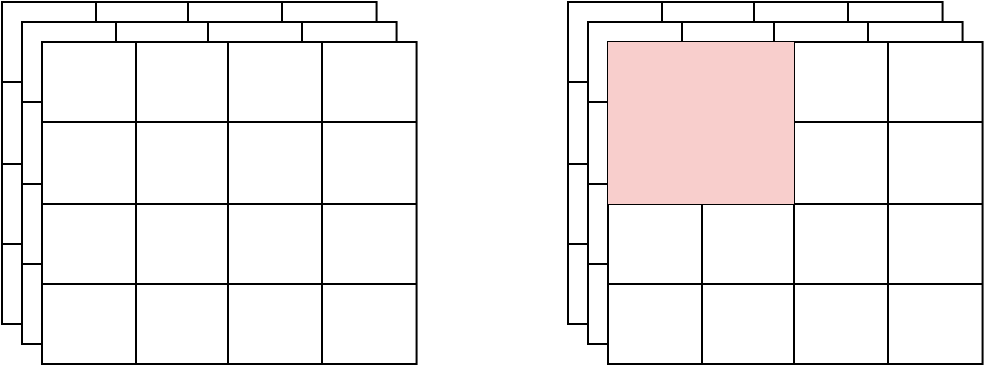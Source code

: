 <mxfile version="24.7.5">
  <diagram name="第 1 页" id="zXMqM6brCatOP6lWQaTj">
    <mxGraphModel dx="2874" dy="1140" grid="0" gridSize="10" guides="1" tooltips="1" connect="1" arrows="1" fold="1" page="0" pageScale="1" pageWidth="827" pageHeight="1169" math="0" shadow="0">
      <root>
        <mxCell id="0" />
        <mxCell id="1" parent="0" />
        <mxCell id="Et15URfuXUe40IgZoOrX-2" value="" style="shape=table;startSize=0;container=1;collapsible=0;childLayout=tableLayout;fontSize=16;" vertex="1" parent="1">
          <mxGeometry x="-652" y="250" width="187.29" height="161" as="geometry" />
        </mxCell>
        <mxCell id="Et15URfuXUe40IgZoOrX-15" value="" style="shape=tableRow;horizontal=0;startSize=0;swimlaneHead=0;swimlaneBody=0;strokeColor=inherit;top=0;left=0;bottom=0;right=0;collapsible=0;dropTarget=0;fillColor=none;points=[[0,0.5],[1,0.5]];portConstraint=eastwest;fontSize=16;" vertex="1" parent="Et15URfuXUe40IgZoOrX-2">
          <mxGeometry width="187.29" height="40" as="geometry" />
        </mxCell>
        <mxCell id="Et15URfuXUe40IgZoOrX-16" value="" style="shape=partialRectangle;html=1;whiteSpace=wrap;connectable=0;strokeColor=inherit;overflow=hidden;fillColor=none;top=0;left=0;bottom=0;right=0;pointerEvents=1;fontSize=16;" vertex="1" parent="Et15URfuXUe40IgZoOrX-15">
          <mxGeometry width="47" height="40" as="geometry">
            <mxRectangle width="47" height="40" as="alternateBounds" />
          </mxGeometry>
        </mxCell>
        <mxCell id="Et15URfuXUe40IgZoOrX-17" value="" style="shape=partialRectangle;html=1;whiteSpace=wrap;connectable=0;strokeColor=inherit;overflow=hidden;fillColor=none;top=0;left=0;bottom=0;right=0;pointerEvents=1;fontSize=16;" vertex="1" parent="Et15URfuXUe40IgZoOrX-15">
          <mxGeometry x="47" width="46" height="40" as="geometry">
            <mxRectangle width="46" height="40" as="alternateBounds" />
          </mxGeometry>
        </mxCell>
        <mxCell id="Et15URfuXUe40IgZoOrX-18" value="" style="shape=partialRectangle;html=1;whiteSpace=wrap;connectable=0;strokeColor=inherit;overflow=hidden;fillColor=none;top=0;left=0;bottom=0;right=0;pointerEvents=1;fontSize=16;" vertex="1" parent="Et15URfuXUe40IgZoOrX-15">
          <mxGeometry x="93" width="47" height="40" as="geometry">
            <mxRectangle width="47" height="40" as="alternateBounds" />
          </mxGeometry>
        </mxCell>
        <mxCell id="Et15URfuXUe40IgZoOrX-42" style="shape=partialRectangle;html=1;whiteSpace=wrap;connectable=0;strokeColor=inherit;overflow=hidden;fillColor=none;top=0;left=0;bottom=0;right=0;pointerEvents=1;fontSize=16;" vertex="1" parent="Et15URfuXUe40IgZoOrX-15">
          <mxGeometry x="140" width="47" height="40" as="geometry">
            <mxRectangle width="47" height="40" as="alternateBounds" />
          </mxGeometry>
        </mxCell>
        <mxCell id="Et15URfuXUe40IgZoOrX-3" value="" style="shape=tableRow;horizontal=0;startSize=0;swimlaneHead=0;swimlaneBody=0;strokeColor=inherit;top=0;left=0;bottom=0;right=0;collapsible=0;dropTarget=0;fillColor=none;points=[[0,0.5],[1,0.5]];portConstraint=eastwest;fontSize=16;" vertex="1" parent="Et15URfuXUe40IgZoOrX-2">
          <mxGeometry y="40" width="187.29" height="41" as="geometry" />
        </mxCell>
        <mxCell id="Et15URfuXUe40IgZoOrX-4" value="" style="shape=partialRectangle;html=1;whiteSpace=wrap;connectable=0;strokeColor=inherit;overflow=hidden;fillColor=none;top=0;left=0;bottom=0;right=0;pointerEvents=1;fontSize=16;" vertex="1" parent="Et15URfuXUe40IgZoOrX-3">
          <mxGeometry width="47" height="41" as="geometry">
            <mxRectangle width="47" height="41" as="alternateBounds" />
          </mxGeometry>
        </mxCell>
        <mxCell id="Et15URfuXUe40IgZoOrX-5" value="" style="shape=partialRectangle;html=1;whiteSpace=wrap;connectable=0;strokeColor=inherit;overflow=hidden;fillColor=none;top=0;left=0;bottom=0;right=0;pointerEvents=1;fontSize=16;" vertex="1" parent="Et15URfuXUe40IgZoOrX-3">
          <mxGeometry x="47" width="46" height="41" as="geometry">
            <mxRectangle width="46" height="41" as="alternateBounds" />
          </mxGeometry>
        </mxCell>
        <mxCell id="Et15URfuXUe40IgZoOrX-6" value="" style="shape=partialRectangle;html=1;whiteSpace=wrap;connectable=0;strokeColor=inherit;overflow=hidden;fillColor=none;top=0;left=0;bottom=0;right=0;pointerEvents=1;fontSize=16;" vertex="1" parent="Et15URfuXUe40IgZoOrX-3">
          <mxGeometry x="93" width="47" height="41" as="geometry">
            <mxRectangle width="47" height="41" as="alternateBounds" />
          </mxGeometry>
        </mxCell>
        <mxCell id="Et15URfuXUe40IgZoOrX-43" style="shape=partialRectangle;html=1;whiteSpace=wrap;connectable=0;strokeColor=inherit;overflow=hidden;fillColor=none;top=0;left=0;bottom=0;right=0;pointerEvents=1;fontSize=16;" vertex="1" parent="Et15URfuXUe40IgZoOrX-3">
          <mxGeometry x="140" width="47" height="41" as="geometry">
            <mxRectangle width="47" height="41" as="alternateBounds" />
          </mxGeometry>
        </mxCell>
        <mxCell id="Et15URfuXUe40IgZoOrX-7" value="" style="shape=tableRow;horizontal=0;startSize=0;swimlaneHead=0;swimlaneBody=0;strokeColor=inherit;top=0;left=0;bottom=0;right=0;collapsible=0;dropTarget=0;fillColor=none;points=[[0,0.5],[1,0.5]];portConstraint=eastwest;fontSize=16;" vertex="1" parent="Et15URfuXUe40IgZoOrX-2">
          <mxGeometry y="81" width="187.29" height="40" as="geometry" />
        </mxCell>
        <mxCell id="Et15URfuXUe40IgZoOrX-8" value="" style="shape=partialRectangle;html=1;whiteSpace=wrap;connectable=0;strokeColor=inherit;overflow=hidden;fillColor=none;top=0;left=0;bottom=0;right=0;pointerEvents=1;fontSize=16;" vertex="1" parent="Et15URfuXUe40IgZoOrX-7">
          <mxGeometry width="47" height="40" as="geometry">
            <mxRectangle width="47" height="40" as="alternateBounds" />
          </mxGeometry>
        </mxCell>
        <mxCell id="Et15URfuXUe40IgZoOrX-9" value="" style="shape=partialRectangle;html=1;whiteSpace=wrap;connectable=0;strokeColor=inherit;overflow=hidden;fillColor=none;top=0;left=0;bottom=0;right=0;pointerEvents=1;fontSize=16;" vertex="1" parent="Et15URfuXUe40IgZoOrX-7">
          <mxGeometry x="47" width="46" height="40" as="geometry">
            <mxRectangle width="46" height="40" as="alternateBounds" />
          </mxGeometry>
        </mxCell>
        <mxCell id="Et15URfuXUe40IgZoOrX-10" value="" style="shape=partialRectangle;html=1;whiteSpace=wrap;connectable=0;strokeColor=inherit;overflow=hidden;fillColor=none;top=0;left=0;bottom=0;right=0;pointerEvents=1;fontSize=16;" vertex="1" parent="Et15URfuXUe40IgZoOrX-7">
          <mxGeometry x="93" width="47" height="40" as="geometry">
            <mxRectangle width="47" height="40" as="alternateBounds" />
          </mxGeometry>
        </mxCell>
        <mxCell id="Et15URfuXUe40IgZoOrX-44" style="shape=partialRectangle;html=1;whiteSpace=wrap;connectable=0;strokeColor=inherit;overflow=hidden;fillColor=none;top=0;left=0;bottom=0;right=0;pointerEvents=1;fontSize=16;" vertex="1" parent="Et15URfuXUe40IgZoOrX-7">
          <mxGeometry x="140" width="47" height="40" as="geometry">
            <mxRectangle width="47" height="40" as="alternateBounds" />
          </mxGeometry>
        </mxCell>
        <mxCell id="Et15URfuXUe40IgZoOrX-11" value="" style="shape=tableRow;horizontal=0;startSize=0;swimlaneHead=0;swimlaneBody=0;strokeColor=inherit;top=0;left=0;bottom=0;right=0;collapsible=0;dropTarget=0;fillColor=none;points=[[0,0.5],[1,0.5]];portConstraint=eastwest;fontSize=16;" vertex="1" parent="Et15URfuXUe40IgZoOrX-2">
          <mxGeometry y="121" width="187.29" height="40" as="geometry" />
        </mxCell>
        <mxCell id="Et15URfuXUe40IgZoOrX-12" value="" style="shape=partialRectangle;html=1;whiteSpace=wrap;connectable=0;strokeColor=inherit;overflow=hidden;fillColor=none;top=0;left=0;bottom=0;right=0;pointerEvents=1;fontSize=16;" vertex="1" parent="Et15URfuXUe40IgZoOrX-11">
          <mxGeometry width="47" height="40" as="geometry">
            <mxRectangle width="47" height="40" as="alternateBounds" />
          </mxGeometry>
        </mxCell>
        <mxCell id="Et15URfuXUe40IgZoOrX-13" value="" style="shape=partialRectangle;html=1;whiteSpace=wrap;connectable=0;strokeColor=inherit;overflow=hidden;fillColor=none;top=0;left=0;bottom=0;right=0;pointerEvents=1;fontSize=16;" vertex="1" parent="Et15URfuXUe40IgZoOrX-11">
          <mxGeometry x="47" width="46" height="40" as="geometry">
            <mxRectangle width="46" height="40" as="alternateBounds" />
          </mxGeometry>
        </mxCell>
        <mxCell id="Et15URfuXUe40IgZoOrX-14" value="" style="shape=partialRectangle;html=1;whiteSpace=wrap;connectable=0;strokeColor=inherit;overflow=hidden;fillColor=none;top=0;left=0;bottom=0;right=0;pointerEvents=1;fontSize=16;" vertex="1" parent="Et15URfuXUe40IgZoOrX-11">
          <mxGeometry x="93" width="47" height="40" as="geometry">
            <mxRectangle width="47" height="40" as="alternateBounds" />
          </mxGeometry>
        </mxCell>
        <mxCell id="Et15URfuXUe40IgZoOrX-45" style="shape=partialRectangle;html=1;whiteSpace=wrap;connectable=0;strokeColor=inherit;overflow=hidden;fillColor=none;top=0;left=0;bottom=0;right=0;pointerEvents=1;fontSize=16;" vertex="1" parent="Et15URfuXUe40IgZoOrX-11">
          <mxGeometry x="140" width="47" height="40" as="geometry">
            <mxRectangle width="47" height="40" as="alternateBounds" />
          </mxGeometry>
        </mxCell>
        <mxCell id="Et15URfuXUe40IgZoOrX-46" value="" style="shape=table;startSize=0;container=1;collapsible=0;childLayout=tableLayout;fontSize=16;" vertex="1" parent="1">
          <mxGeometry x="-642" y="260" width="187.29" height="161" as="geometry" />
        </mxCell>
        <mxCell id="Et15URfuXUe40IgZoOrX-47" value="" style="shape=tableRow;horizontal=0;startSize=0;swimlaneHead=0;swimlaneBody=0;strokeColor=inherit;top=0;left=0;bottom=0;right=0;collapsible=0;dropTarget=0;fillColor=none;points=[[0,0.5],[1,0.5]];portConstraint=eastwest;fontSize=16;" vertex="1" parent="Et15URfuXUe40IgZoOrX-46">
          <mxGeometry width="187.29" height="40" as="geometry" />
        </mxCell>
        <mxCell id="Et15URfuXUe40IgZoOrX-48" value="" style="shape=partialRectangle;html=1;whiteSpace=wrap;connectable=0;strokeColor=inherit;overflow=hidden;fillColor=none;top=0;left=0;bottom=0;right=0;pointerEvents=1;fontSize=16;" vertex="1" parent="Et15URfuXUe40IgZoOrX-47">
          <mxGeometry width="47" height="40" as="geometry">
            <mxRectangle width="47" height="40" as="alternateBounds" />
          </mxGeometry>
        </mxCell>
        <mxCell id="Et15URfuXUe40IgZoOrX-49" value="" style="shape=partialRectangle;html=1;whiteSpace=wrap;connectable=0;strokeColor=inherit;overflow=hidden;fillColor=none;top=0;left=0;bottom=0;right=0;pointerEvents=1;fontSize=16;" vertex="1" parent="Et15URfuXUe40IgZoOrX-47">
          <mxGeometry x="47" width="46" height="40" as="geometry">
            <mxRectangle width="46" height="40" as="alternateBounds" />
          </mxGeometry>
        </mxCell>
        <mxCell id="Et15URfuXUe40IgZoOrX-50" value="" style="shape=partialRectangle;html=1;whiteSpace=wrap;connectable=0;strokeColor=inherit;overflow=hidden;fillColor=none;top=0;left=0;bottom=0;right=0;pointerEvents=1;fontSize=16;" vertex="1" parent="Et15URfuXUe40IgZoOrX-47">
          <mxGeometry x="93" width="47" height="40" as="geometry">
            <mxRectangle width="47" height="40" as="alternateBounds" />
          </mxGeometry>
        </mxCell>
        <mxCell id="Et15URfuXUe40IgZoOrX-51" style="shape=partialRectangle;html=1;whiteSpace=wrap;connectable=0;strokeColor=inherit;overflow=hidden;fillColor=none;top=0;left=0;bottom=0;right=0;pointerEvents=1;fontSize=16;" vertex="1" parent="Et15URfuXUe40IgZoOrX-47">
          <mxGeometry x="140" width="47" height="40" as="geometry">
            <mxRectangle width="47" height="40" as="alternateBounds" />
          </mxGeometry>
        </mxCell>
        <mxCell id="Et15URfuXUe40IgZoOrX-52" value="" style="shape=tableRow;horizontal=0;startSize=0;swimlaneHead=0;swimlaneBody=0;strokeColor=inherit;top=0;left=0;bottom=0;right=0;collapsible=0;dropTarget=0;fillColor=none;points=[[0,0.5],[1,0.5]];portConstraint=eastwest;fontSize=16;" vertex="1" parent="Et15URfuXUe40IgZoOrX-46">
          <mxGeometry y="40" width="187.29" height="41" as="geometry" />
        </mxCell>
        <mxCell id="Et15URfuXUe40IgZoOrX-53" value="" style="shape=partialRectangle;html=1;whiteSpace=wrap;connectable=0;strokeColor=inherit;overflow=hidden;fillColor=none;top=0;left=0;bottom=0;right=0;pointerEvents=1;fontSize=16;" vertex="1" parent="Et15URfuXUe40IgZoOrX-52">
          <mxGeometry width="47" height="41" as="geometry">
            <mxRectangle width="47" height="41" as="alternateBounds" />
          </mxGeometry>
        </mxCell>
        <mxCell id="Et15URfuXUe40IgZoOrX-54" value="" style="shape=partialRectangle;html=1;whiteSpace=wrap;connectable=0;strokeColor=inherit;overflow=hidden;fillColor=none;top=0;left=0;bottom=0;right=0;pointerEvents=1;fontSize=16;" vertex="1" parent="Et15URfuXUe40IgZoOrX-52">
          <mxGeometry x="47" width="46" height="41" as="geometry">
            <mxRectangle width="46" height="41" as="alternateBounds" />
          </mxGeometry>
        </mxCell>
        <mxCell id="Et15URfuXUe40IgZoOrX-55" value="" style="shape=partialRectangle;html=1;whiteSpace=wrap;connectable=0;strokeColor=inherit;overflow=hidden;fillColor=none;top=0;left=0;bottom=0;right=0;pointerEvents=1;fontSize=16;" vertex="1" parent="Et15URfuXUe40IgZoOrX-52">
          <mxGeometry x="93" width="47" height="41" as="geometry">
            <mxRectangle width="47" height="41" as="alternateBounds" />
          </mxGeometry>
        </mxCell>
        <mxCell id="Et15URfuXUe40IgZoOrX-56" style="shape=partialRectangle;html=1;whiteSpace=wrap;connectable=0;strokeColor=inherit;overflow=hidden;fillColor=none;top=0;left=0;bottom=0;right=0;pointerEvents=1;fontSize=16;" vertex="1" parent="Et15URfuXUe40IgZoOrX-52">
          <mxGeometry x="140" width="47" height="41" as="geometry">
            <mxRectangle width="47" height="41" as="alternateBounds" />
          </mxGeometry>
        </mxCell>
        <mxCell id="Et15URfuXUe40IgZoOrX-57" value="" style="shape=tableRow;horizontal=0;startSize=0;swimlaneHead=0;swimlaneBody=0;strokeColor=inherit;top=0;left=0;bottom=0;right=0;collapsible=0;dropTarget=0;fillColor=none;points=[[0,0.5],[1,0.5]];portConstraint=eastwest;fontSize=16;" vertex="1" parent="Et15URfuXUe40IgZoOrX-46">
          <mxGeometry y="81" width="187.29" height="40" as="geometry" />
        </mxCell>
        <mxCell id="Et15URfuXUe40IgZoOrX-58" value="" style="shape=partialRectangle;html=1;whiteSpace=wrap;connectable=0;strokeColor=inherit;overflow=hidden;fillColor=none;top=0;left=0;bottom=0;right=0;pointerEvents=1;fontSize=16;" vertex="1" parent="Et15URfuXUe40IgZoOrX-57">
          <mxGeometry width="47" height="40" as="geometry">
            <mxRectangle width="47" height="40" as="alternateBounds" />
          </mxGeometry>
        </mxCell>
        <mxCell id="Et15URfuXUe40IgZoOrX-59" value="" style="shape=partialRectangle;html=1;whiteSpace=wrap;connectable=0;strokeColor=inherit;overflow=hidden;fillColor=none;top=0;left=0;bottom=0;right=0;pointerEvents=1;fontSize=16;" vertex="1" parent="Et15URfuXUe40IgZoOrX-57">
          <mxGeometry x="47" width="46" height="40" as="geometry">
            <mxRectangle width="46" height="40" as="alternateBounds" />
          </mxGeometry>
        </mxCell>
        <mxCell id="Et15URfuXUe40IgZoOrX-60" value="" style="shape=partialRectangle;html=1;whiteSpace=wrap;connectable=0;strokeColor=inherit;overflow=hidden;fillColor=none;top=0;left=0;bottom=0;right=0;pointerEvents=1;fontSize=16;" vertex="1" parent="Et15URfuXUe40IgZoOrX-57">
          <mxGeometry x="93" width="47" height="40" as="geometry">
            <mxRectangle width="47" height="40" as="alternateBounds" />
          </mxGeometry>
        </mxCell>
        <mxCell id="Et15URfuXUe40IgZoOrX-61" style="shape=partialRectangle;html=1;whiteSpace=wrap;connectable=0;strokeColor=inherit;overflow=hidden;fillColor=none;top=0;left=0;bottom=0;right=0;pointerEvents=1;fontSize=16;" vertex="1" parent="Et15URfuXUe40IgZoOrX-57">
          <mxGeometry x="140" width="47" height="40" as="geometry">
            <mxRectangle width="47" height="40" as="alternateBounds" />
          </mxGeometry>
        </mxCell>
        <mxCell id="Et15URfuXUe40IgZoOrX-62" value="" style="shape=tableRow;horizontal=0;startSize=0;swimlaneHead=0;swimlaneBody=0;strokeColor=inherit;top=0;left=0;bottom=0;right=0;collapsible=0;dropTarget=0;fillColor=none;points=[[0,0.5],[1,0.5]];portConstraint=eastwest;fontSize=16;" vertex="1" parent="Et15URfuXUe40IgZoOrX-46">
          <mxGeometry y="121" width="187.29" height="40" as="geometry" />
        </mxCell>
        <mxCell id="Et15URfuXUe40IgZoOrX-63" value="" style="shape=partialRectangle;html=1;whiteSpace=wrap;connectable=0;strokeColor=inherit;overflow=hidden;fillColor=none;top=0;left=0;bottom=0;right=0;pointerEvents=1;fontSize=16;" vertex="1" parent="Et15URfuXUe40IgZoOrX-62">
          <mxGeometry width="47" height="40" as="geometry">
            <mxRectangle width="47" height="40" as="alternateBounds" />
          </mxGeometry>
        </mxCell>
        <mxCell id="Et15URfuXUe40IgZoOrX-64" value="" style="shape=partialRectangle;html=1;whiteSpace=wrap;connectable=0;strokeColor=inherit;overflow=hidden;fillColor=none;top=0;left=0;bottom=0;right=0;pointerEvents=1;fontSize=16;" vertex="1" parent="Et15URfuXUe40IgZoOrX-62">
          <mxGeometry x="47" width="46" height="40" as="geometry">
            <mxRectangle width="46" height="40" as="alternateBounds" />
          </mxGeometry>
        </mxCell>
        <mxCell id="Et15URfuXUe40IgZoOrX-65" value="" style="shape=partialRectangle;html=1;whiteSpace=wrap;connectable=0;strokeColor=inherit;overflow=hidden;fillColor=none;top=0;left=0;bottom=0;right=0;pointerEvents=1;fontSize=16;" vertex="1" parent="Et15URfuXUe40IgZoOrX-62">
          <mxGeometry x="93" width="47" height="40" as="geometry">
            <mxRectangle width="47" height="40" as="alternateBounds" />
          </mxGeometry>
        </mxCell>
        <mxCell id="Et15URfuXUe40IgZoOrX-66" style="shape=partialRectangle;html=1;whiteSpace=wrap;connectable=0;strokeColor=inherit;overflow=hidden;fillColor=none;top=0;left=0;bottom=0;right=0;pointerEvents=1;fontSize=16;" vertex="1" parent="Et15URfuXUe40IgZoOrX-62">
          <mxGeometry x="140" width="47" height="40" as="geometry">
            <mxRectangle width="47" height="40" as="alternateBounds" />
          </mxGeometry>
        </mxCell>
        <mxCell id="Et15URfuXUe40IgZoOrX-67" value="" style="shape=table;startSize=0;container=1;collapsible=0;childLayout=tableLayout;fontSize=16;" vertex="1" parent="1">
          <mxGeometry x="-632" y="270" width="187.29" height="161" as="geometry" />
        </mxCell>
        <mxCell id="Et15URfuXUe40IgZoOrX-68" value="" style="shape=tableRow;horizontal=0;startSize=0;swimlaneHead=0;swimlaneBody=0;strokeColor=inherit;top=0;left=0;bottom=0;right=0;collapsible=0;dropTarget=0;fillColor=none;points=[[0,0.5],[1,0.5]];portConstraint=eastwest;fontSize=16;" vertex="1" parent="Et15URfuXUe40IgZoOrX-67">
          <mxGeometry width="187.29" height="40" as="geometry" />
        </mxCell>
        <mxCell id="Et15URfuXUe40IgZoOrX-69" value="" style="shape=partialRectangle;html=1;whiteSpace=wrap;connectable=0;strokeColor=inherit;overflow=hidden;fillColor=none;top=0;left=0;bottom=0;right=0;pointerEvents=1;fontSize=16;" vertex="1" parent="Et15URfuXUe40IgZoOrX-68">
          <mxGeometry width="47" height="40" as="geometry">
            <mxRectangle width="47" height="40" as="alternateBounds" />
          </mxGeometry>
        </mxCell>
        <mxCell id="Et15URfuXUe40IgZoOrX-70" value="" style="shape=partialRectangle;html=1;whiteSpace=wrap;connectable=0;strokeColor=inherit;overflow=hidden;fillColor=none;top=0;left=0;bottom=0;right=0;pointerEvents=1;fontSize=16;" vertex="1" parent="Et15URfuXUe40IgZoOrX-68">
          <mxGeometry x="47" width="46" height="40" as="geometry">
            <mxRectangle width="46" height="40" as="alternateBounds" />
          </mxGeometry>
        </mxCell>
        <mxCell id="Et15URfuXUe40IgZoOrX-71" value="" style="shape=partialRectangle;html=1;whiteSpace=wrap;connectable=0;strokeColor=inherit;overflow=hidden;fillColor=none;top=0;left=0;bottom=0;right=0;pointerEvents=1;fontSize=16;" vertex="1" parent="Et15URfuXUe40IgZoOrX-68">
          <mxGeometry x="93" width="47" height="40" as="geometry">
            <mxRectangle width="47" height="40" as="alternateBounds" />
          </mxGeometry>
        </mxCell>
        <mxCell id="Et15URfuXUe40IgZoOrX-72" style="shape=partialRectangle;html=1;whiteSpace=wrap;connectable=0;strokeColor=inherit;overflow=hidden;fillColor=none;top=0;left=0;bottom=0;right=0;pointerEvents=1;fontSize=16;" vertex="1" parent="Et15URfuXUe40IgZoOrX-68">
          <mxGeometry x="140" width="47" height="40" as="geometry">
            <mxRectangle width="47" height="40" as="alternateBounds" />
          </mxGeometry>
        </mxCell>
        <mxCell id="Et15URfuXUe40IgZoOrX-73" value="" style="shape=tableRow;horizontal=0;startSize=0;swimlaneHead=0;swimlaneBody=0;strokeColor=inherit;top=0;left=0;bottom=0;right=0;collapsible=0;dropTarget=0;fillColor=none;points=[[0,0.5],[1,0.5]];portConstraint=eastwest;fontSize=16;" vertex="1" parent="Et15URfuXUe40IgZoOrX-67">
          <mxGeometry y="40" width="187.29" height="41" as="geometry" />
        </mxCell>
        <mxCell id="Et15URfuXUe40IgZoOrX-74" value="" style="shape=partialRectangle;html=1;whiteSpace=wrap;connectable=0;strokeColor=inherit;overflow=hidden;fillColor=none;top=0;left=0;bottom=0;right=0;pointerEvents=1;fontSize=16;" vertex="1" parent="Et15URfuXUe40IgZoOrX-73">
          <mxGeometry width="47" height="41" as="geometry">
            <mxRectangle width="47" height="41" as="alternateBounds" />
          </mxGeometry>
        </mxCell>
        <mxCell id="Et15URfuXUe40IgZoOrX-75" value="" style="shape=partialRectangle;html=1;whiteSpace=wrap;connectable=0;strokeColor=inherit;overflow=hidden;fillColor=none;top=0;left=0;bottom=0;right=0;pointerEvents=1;fontSize=16;" vertex="1" parent="Et15URfuXUe40IgZoOrX-73">
          <mxGeometry x="47" width="46" height="41" as="geometry">
            <mxRectangle width="46" height="41" as="alternateBounds" />
          </mxGeometry>
        </mxCell>
        <mxCell id="Et15URfuXUe40IgZoOrX-76" value="" style="shape=partialRectangle;html=1;whiteSpace=wrap;connectable=0;strokeColor=inherit;overflow=hidden;fillColor=none;top=0;left=0;bottom=0;right=0;pointerEvents=1;fontSize=16;" vertex="1" parent="Et15URfuXUe40IgZoOrX-73">
          <mxGeometry x="93" width="47" height="41" as="geometry">
            <mxRectangle width="47" height="41" as="alternateBounds" />
          </mxGeometry>
        </mxCell>
        <mxCell id="Et15URfuXUe40IgZoOrX-77" style="shape=partialRectangle;html=1;whiteSpace=wrap;connectable=0;strokeColor=inherit;overflow=hidden;fillColor=none;top=0;left=0;bottom=0;right=0;pointerEvents=1;fontSize=16;" vertex="1" parent="Et15URfuXUe40IgZoOrX-73">
          <mxGeometry x="140" width="47" height="41" as="geometry">
            <mxRectangle width="47" height="41" as="alternateBounds" />
          </mxGeometry>
        </mxCell>
        <mxCell id="Et15URfuXUe40IgZoOrX-78" value="" style="shape=tableRow;horizontal=0;startSize=0;swimlaneHead=0;swimlaneBody=0;strokeColor=inherit;top=0;left=0;bottom=0;right=0;collapsible=0;dropTarget=0;fillColor=none;points=[[0,0.5],[1,0.5]];portConstraint=eastwest;fontSize=16;" vertex="1" parent="Et15URfuXUe40IgZoOrX-67">
          <mxGeometry y="81" width="187.29" height="40" as="geometry" />
        </mxCell>
        <mxCell id="Et15URfuXUe40IgZoOrX-79" value="" style="shape=partialRectangle;html=1;whiteSpace=wrap;connectable=0;strokeColor=inherit;overflow=hidden;fillColor=none;top=0;left=0;bottom=0;right=0;pointerEvents=1;fontSize=16;" vertex="1" parent="Et15URfuXUe40IgZoOrX-78">
          <mxGeometry width="47" height="40" as="geometry">
            <mxRectangle width="47" height="40" as="alternateBounds" />
          </mxGeometry>
        </mxCell>
        <mxCell id="Et15URfuXUe40IgZoOrX-80" value="" style="shape=partialRectangle;html=1;whiteSpace=wrap;connectable=0;strokeColor=inherit;overflow=hidden;fillColor=none;top=0;left=0;bottom=0;right=0;pointerEvents=1;fontSize=16;" vertex="1" parent="Et15URfuXUe40IgZoOrX-78">
          <mxGeometry x="47" width="46" height="40" as="geometry">
            <mxRectangle width="46" height="40" as="alternateBounds" />
          </mxGeometry>
        </mxCell>
        <mxCell id="Et15URfuXUe40IgZoOrX-81" value="" style="shape=partialRectangle;html=1;whiteSpace=wrap;connectable=0;strokeColor=inherit;overflow=hidden;fillColor=none;top=0;left=0;bottom=0;right=0;pointerEvents=1;fontSize=16;" vertex="1" parent="Et15URfuXUe40IgZoOrX-78">
          <mxGeometry x="93" width="47" height="40" as="geometry">
            <mxRectangle width="47" height="40" as="alternateBounds" />
          </mxGeometry>
        </mxCell>
        <mxCell id="Et15URfuXUe40IgZoOrX-82" style="shape=partialRectangle;html=1;whiteSpace=wrap;connectable=0;strokeColor=inherit;overflow=hidden;fillColor=none;top=0;left=0;bottom=0;right=0;pointerEvents=1;fontSize=16;" vertex="1" parent="Et15URfuXUe40IgZoOrX-78">
          <mxGeometry x="140" width="47" height="40" as="geometry">
            <mxRectangle width="47" height="40" as="alternateBounds" />
          </mxGeometry>
        </mxCell>
        <mxCell id="Et15URfuXUe40IgZoOrX-83" value="" style="shape=tableRow;horizontal=0;startSize=0;swimlaneHead=0;swimlaneBody=0;strokeColor=inherit;top=0;left=0;bottom=0;right=0;collapsible=0;dropTarget=0;fillColor=none;points=[[0,0.5],[1,0.5]];portConstraint=eastwest;fontSize=16;" vertex="1" parent="Et15URfuXUe40IgZoOrX-67">
          <mxGeometry y="121" width="187.29" height="40" as="geometry" />
        </mxCell>
        <mxCell id="Et15URfuXUe40IgZoOrX-84" value="" style="shape=partialRectangle;html=1;whiteSpace=wrap;connectable=0;strokeColor=inherit;overflow=hidden;fillColor=none;top=0;left=0;bottom=0;right=0;pointerEvents=1;fontSize=16;" vertex="1" parent="Et15URfuXUe40IgZoOrX-83">
          <mxGeometry width="47" height="40" as="geometry">
            <mxRectangle width="47" height="40" as="alternateBounds" />
          </mxGeometry>
        </mxCell>
        <mxCell id="Et15URfuXUe40IgZoOrX-85" value="" style="shape=partialRectangle;html=1;whiteSpace=wrap;connectable=0;strokeColor=inherit;overflow=hidden;fillColor=none;top=0;left=0;bottom=0;right=0;pointerEvents=1;fontSize=16;" vertex="1" parent="Et15URfuXUe40IgZoOrX-83">
          <mxGeometry x="47" width="46" height="40" as="geometry">
            <mxRectangle width="46" height="40" as="alternateBounds" />
          </mxGeometry>
        </mxCell>
        <mxCell id="Et15URfuXUe40IgZoOrX-86" value="" style="shape=partialRectangle;html=1;whiteSpace=wrap;connectable=0;strokeColor=inherit;overflow=hidden;fillColor=none;top=0;left=0;bottom=0;right=0;pointerEvents=1;fontSize=16;" vertex="1" parent="Et15URfuXUe40IgZoOrX-83">
          <mxGeometry x="93" width="47" height="40" as="geometry">
            <mxRectangle width="47" height="40" as="alternateBounds" />
          </mxGeometry>
        </mxCell>
        <mxCell id="Et15URfuXUe40IgZoOrX-87" style="shape=partialRectangle;html=1;whiteSpace=wrap;connectable=0;strokeColor=inherit;overflow=hidden;fillColor=none;top=0;left=0;bottom=0;right=0;pointerEvents=1;fontSize=16;" vertex="1" parent="Et15URfuXUe40IgZoOrX-83">
          <mxGeometry x="140" width="47" height="40" as="geometry">
            <mxRectangle width="47" height="40" as="alternateBounds" />
          </mxGeometry>
        </mxCell>
        <mxCell id="Et15URfuXUe40IgZoOrX-151" value="" style="shape=table;startSize=0;container=1;collapsible=0;childLayout=tableLayout;fontSize=16;" vertex="1" parent="1">
          <mxGeometry x="-369" y="250" width="187.29" height="161" as="geometry" />
        </mxCell>
        <mxCell id="Et15URfuXUe40IgZoOrX-152" value="" style="shape=tableRow;horizontal=0;startSize=0;swimlaneHead=0;swimlaneBody=0;strokeColor=inherit;top=0;left=0;bottom=0;right=0;collapsible=0;dropTarget=0;fillColor=none;points=[[0,0.5],[1,0.5]];portConstraint=eastwest;fontSize=16;" vertex="1" parent="Et15URfuXUe40IgZoOrX-151">
          <mxGeometry width="187.29" height="40" as="geometry" />
        </mxCell>
        <mxCell id="Et15URfuXUe40IgZoOrX-153" value="" style="shape=partialRectangle;html=1;whiteSpace=wrap;connectable=0;strokeColor=inherit;overflow=hidden;fillColor=none;top=0;left=0;bottom=0;right=0;pointerEvents=1;fontSize=16;" vertex="1" parent="Et15URfuXUe40IgZoOrX-152">
          <mxGeometry width="47" height="40" as="geometry">
            <mxRectangle width="47" height="40" as="alternateBounds" />
          </mxGeometry>
        </mxCell>
        <mxCell id="Et15URfuXUe40IgZoOrX-154" value="" style="shape=partialRectangle;html=1;whiteSpace=wrap;connectable=0;strokeColor=inherit;overflow=hidden;fillColor=none;top=0;left=0;bottom=0;right=0;pointerEvents=1;fontSize=16;" vertex="1" parent="Et15URfuXUe40IgZoOrX-152">
          <mxGeometry x="47" width="46" height="40" as="geometry">
            <mxRectangle width="46" height="40" as="alternateBounds" />
          </mxGeometry>
        </mxCell>
        <mxCell id="Et15URfuXUe40IgZoOrX-155" value="" style="shape=partialRectangle;html=1;whiteSpace=wrap;connectable=0;strokeColor=inherit;overflow=hidden;fillColor=none;top=0;left=0;bottom=0;right=0;pointerEvents=1;fontSize=16;" vertex="1" parent="Et15URfuXUe40IgZoOrX-152">
          <mxGeometry x="93" width="47" height="40" as="geometry">
            <mxRectangle width="47" height="40" as="alternateBounds" />
          </mxGeometry>
        </mxCell>
        <mxCell id="Et15URfuXUe40IgZoOrX-156" style="shape=partialRectangle;html=1;whiteSpace=wrap;connectable=0;strokeColor=inherit;overflow=hidden;fillColor=none;top=0;left=0;bottom=0;right=0;pointerEvents=1;fontSize=16;" vertex="1" parent="Et15URfuXUe40IgZoOrX-152">
          <mxGeometry x="140" width="47" height="40" as="geometry">
            <mxRectangle width="47" height="40" as="alternateBounds" />
          </mxGeometry>
        </mxCell>
        <mxCell id="Et15URfuXUe40IgZoOrX-157" value="" style="shape=tableRow;horizontal=0;startSize=0;swimlaneHead=0;swimlaneBody=0;strokeColor=inherit;top=0;left=0;bottom=0;right=0;collapsible=0;dropTarget=0;fillColor=none;points=[[0,0.5],[1,0.5]];portConstraint=eastwest;fontSize=16;" vertex="1" parent="Et15URfuXUe40IgZoOrX-151">
          <mxGeometry y="40" width="187.29" height="41" as="geometry" />
        </mxCell>
        <mxCell id="Et15URfuXUe40IgZoOrX-158" value="" style="shape=partialRectangle;html=1;whiteSpace=wrap;connectable=0;strokeColor=inherit;overflow=hidden;fillColor=none;top=0;left=0;bottom=0;right=0;pointerEvents=1;fontSize=16;" vertex="1" parent="Et15URfuXUe40IgZoOrX-157">
          <mxGeometry width="47" height="41" as="geometry">
            <mxRectangle width="47" height="41" as="alternateBounds" />
          </mxGeometry>
        </mxCell>
        <mxCell id="Et15URfuXUe40IgZoOrX-159" value="" style="shape=partialRectangle;html=1;whiteSpace=wrap;connectable=0;strokeColor=inherit;overflow=hidden;fillColor=none;top=0;left=0;bottom=0;right=0;pointerEvents=1;fontSize=16;" vertex="1" parent="Et15URfuXUe40IgZoOrX-157">
          <mxGeometry x="47" width="46" height="41" as="geometry">
            <mxRectangle width="46" height="41" as="alternateBounds" />
          </mxGeometry>
        </mxCell>
        <mxCell id="Et15URfuXUe40IgZoOrX-160" value="" style="shape=partialRectangle;html=1;whiteSpace=wrap;connectable=0;strokeColor=inherit;overflow=hidden;fillColor=none;top=0;left=0;bottom=0;right=0;pointerEvents=1;fontSize=16;" vertex="1" parent="Et15URfuXUe40IgZoOrX-157">
          <mxGeometry x="93" width="47" height="41" as="geometry">
            <mxRectangle width="47" height="41" as="alternateBounds" />
          </mxGeometry>
        </mxCell>
        <mxCell id="Et15URfuXUe40IgZoOrX-161" style="shape=partialRectangle;html=1;whiteSpace=wrap;connectable=0;strokeColor=inherit;overflow=hidden;fillColor=none;top=0;left=0;bottom=0;right=0;pointerEvents=1;fontSize=16;" vertex="1" parent="Et15URfuXUe40IgZoOrX-157">
          <mxGeometry x="140" width="47" height="41" as="geometry">
            <mxRectangle width="47" height="41" as="alternateBounds" />
          </mxGeometry>
        </mxCell>
        <mxCell id="Et15URfuXUe40IgZoOrX-162" value="" style="shape=tableRow;horizontal=0;startSize=0;swimlaneHead=0;swimlaneBody=0;strokeColor=inherit;top=0;left=0;bottom=0;right=0;collapsible=0;dropTarget=0;fillColor=none;points=[[0,0.5],[1,0.5]];portConstraint=eastwest;fontSize=16;" vertex="1" parent="Et15URfuXUe40IgZoOrX-151">
          <mxGeometry y="81" width="187.29" height="40" as="geometry" />
        </mxCell>
        <mxCell id="Et15URfuXUe40IgZoOrX-163" value="" style="shape=partialRectangle;html=1;whiteSpace=wrap;connectable=0;strokeColor=inherit;overflow=hidden;fillColor=none;top=0;left=0;bottom=0;right=0;pointerEvents=1;fontSize=16;" vertex="1" parent="Et15URfuXUe40IgZoOrX-162">
          <mxGeometry width="47" height="40" as="geometry">
            <mxRectangle width="47" height="40" as="alternateBounds" />
          </mxGeometry>
        </mxCell>
        <mxCell id="Et15URfuXUe40IgZoOrX-164" value="" style="shape=partialRectangle;html=1;whiteSpace=wrap;connectable=0;strokeColor=inherit;overflow=hidden;fillColor=none;top=0;left=0;bottom=0;right=0;pointerEvents=1;fontSize=16;" vertex="1" parent="Et15URfuXUe40IgZoOrX-162">
          <mxGeometry x="47" width="46" height="40" as="geometry">
            <mxRectangle width="46" height="40" as="alternateBounds" />
          </mxGeometry>
        </mxCell>
        <mxCell id="Et15URfuXUe40IgZoOrX-165" value="" style="shape=partialRectangle;html=1;whiteSpace=wrap;connectable=0;strokeColor=inherit;overflow=hidden;fillColor=none;top=0;left=0;bottom=0;right=0;pointerEvents=1;fontSize=16;" vertex="1" parent="Et15URfuXUe40IgZoOrX-162">
          <mxGeometry x="93" width="47" height="40" as="geometry">
            <mxRectangle width="47" height="40" as="alternateBounds" />
          </mxGeometry>
        </mxCell>
        <mxCell id="Et15URfuXUe40IgZoOrX-166" style="shape=partialRectangle;html=1;whiteSpace=wrap;connectable=0;strokeColor=inherit;overflow=hidden;fillColor=none;top=0;left=0;bottom=0;right=0;pointerEvents=1;fontSize=16;" vertex="1" parent="Et15URfuXUe40IgZoOrX-162">
          <mxGeometry x="140" width="47" height="40" as="geometry">
            <mxRectangle width="47" height="40" as="alternateBounds" />
          </mxGeometry>
        </mxCell>
        <mxCell id="Et15URfuXUe40IgZoOrX-167" value="" style="shape=tableRow;horizontal=0;startSize=0;swimlaneHead=0;swimlaneBody=0;strokeColor=inherit;top=0;left=0;bottom=0;right=0;collapsible=0;dropTarget=0;fillColor=none;points=[[0,0.5],[1,0.5]];portConstraint=eastwest;fontSize=16;" vertex="1" parent="Et15URfuXUe40IgZoOrX-151">
          <mxGeometry y="121" width="187.29" height="40" as="geometry" />
        </mxCell>
        <mxCell id="Et15URfuXUe40IgZoOrX-168" value="" style="shape=partialRectangle;html=1;whiteSpace=wrap;connectable=0;strokeColor=inherit;overflow=hidden;fillColor=none;top=0;left=0;bottom=0;right=0;pointerEvents=1;fontSize=16;" vertex="1" parent="Et15URfuXUe40IgZoOrX-167">
          <mxGeometry width="47" height="40" as="geometry">
            <mxRectangle width="47" height="40" as="alternateBounds" />
          </mxGeometry>
        </mxCell>
        <mxCell id="Et15URfuXUe40IgZoOrX-169" value="" style="shape=partialRectangle;html=1;whiteSpace=wrap;connectable=0;strokeColor=inherit;overflow=hidden;fillColor=none;top=0;left=0;bottom=0;right=0;pointerEvents=1;fontSize=16;" vertex="1" parent="Et15URfuXUe40IgZoOrX-167">
          <mxGeometry x="47" width="46" height="40" as="geometry">
            <mxRectangle width="46" height="40" as="alternateBounds" />
          </mxGeometry>
        </mxCell>
        <mxCell id="Et15URfuXUe40IgZoOrX-170" value="" style="shape=partialRectangle;html=1;whiteSpace=wrap;connectable=0;strokeColor=inherit;overflow=hidden;fillColor=none;top=0;left=0;bottom=0;right=0;pointerEvents=1;fontSize=16;" vertex="1" parent="Et15URfuXUe40IgZoOrX-167">
          <mxGeometry x="93" width="47" height="40" as="geometry">
            <mxRectangle width="47" height="40" as="alternateBounds" />
          </mxGeometry>
        </mxCell>
        <mxCell id="Et15URfuXUe40IgZoOrX-171" style="shape=partialRectangle;html=1;whiteSpace=wrap;connectable=0;strokeColor=inherit;overflow=hidden;fillColor=none;top=0;left=0;bottom=0;right=0;pointerEvents=1;fontSize=16;" vertex="1" parent="Et15URfuXUe40IgZoOrX-167">
          <mxGeometry x="140" width="47" height="40" as="geometry">
            <mxRectangle width="47" height="40" as="alternateBounds" />
          </mxGeometry>
        </mxCell>
        <mxCell id="Et15URfuXUe40IgZoOrX-172" value="" style="shape=table;startSize=0;container=1;collapsible=0;childLayout=tableLayout;fontSize=16;" vertex="1" parent="1">
          <mxGeometry x="-359" y="260" width="187.29" height="161" as="geometry" />
        </mxCell>
        <mxCell id="Et15URfuXUe40IgZoOrX-173" value="" style="shape=tableRow;horizontal=0;startSize=0;swimlaneHead=0;swimlaneBody=0;strokeColor=inherit;top=0;left=0;bottom=0;right=0;collapsible=0;dropTarget=0;fillColor=none;points=[[0,0.5],[1,0.5]];portConstraint=eastwest;fontSize=16;" vertex="1" parent="Et15URfuXUe40IgZoOrX-172">
          <mxGeometry width="187.29" height="40" as="geometry" />
        </mxCell>
        <mxCell id="Et15URfuXUe40IgZoOrX-174" value="" style="shape=partialRectangle;html=1;whiteSpace=wrap;connectable=0;strokeColor=inherit;overflow=hidden;fillColor=none;top=0;left=0;bottom=0;right=0;pointerEvents=1;fontSize=16;" vertex="1" parent="Et15URfuXUe40IgZoOrX-173">
          <mxGeometry width="47" height="40" as="geometry">
            <mxRectangle width="47" height="40" as="alternateBounds" />
          </mxGeometry>
        </mxCell>
        <mxCell id="Et15URfuXUe40IgZoOrX-175" value="" style="shape=partialRectangle;html=1;whiteSpace=wrap;connectable=0;strokeColor=inherit;overflow=hidden;fillColor=none;top=0;left=0;bottom=0;right=0;pointerEvents=1;fontSize=16;" vertex="1" parent="Et15URfuXUe40IgZoOrX-173">
          <mxGeometry x="47" width="46" height="40" as="geometry">
            <mxRectangle width="46" height="40" as="alternateBounds" />
          </mxGeometry>
        </mxCell>
        <mxCell id="Et15URfuXUe40IgZoOrX-176" value="" style="shape=partialRectangle;html=1;whiteSpace=wrap;connectable=0;strokeColor=inherit;overflow=hidden;fillColor=none;top=0;left=0;bottom=0;right=0;pointerEvents=1;fontSize=16;" vertex="1" parent="Et15URfuXUe40IgZoOrX-173">
          <mxGeometry x="93" width="47" height="40" as="geometry">
            <mxRectangle width="47" height="40" as="alternateBounds" />
          </mxGeometry>
        </mxCell>
        <mxCell id="Et15URfuXUe40IgZoOrX-177" style="shape=partialRectangle;html=1;whiteSpace=wrap;connectable=0;strokeColor=inherit;overflow=hidden;fillColor=none;top=0;left=0;bottom=0;right=0;pointerEvents=1;fontSize=16;" vertex="1" parent="Et15URfuXUe40IgZoOrX-173">
          <mxGeometry x="140" width="47" height="40" as="geometry">
            <mxRectangle width="47" height="40" as="alternateBounds" />
          </mxGeometry>
        </mxCell>
        <mxCell id="Et15URfuXUe40IgZoOrX-178" value="" style="shape=tableRow;horizontal=0;startSize=0;swimlaneHead=0;swimlaneBody=0;strokeColor=inherit;top=0;left=0;bottom=0;right=0;collapsible=0;dropTarget=0;fillColor=none;points=[[0,0.5],[1,0.5]];portConstraint=eastwest;fontSize=16;" vertex="1" parent="Et15URfuXUe40IgZoOrX-172">
          <mxGeometry y="40" width="187.29" height="41" as="geometry" />
        </mxCell>
        <mxCell id="Et15URfuXUe40IgZoOrX-179" value="" style="shape=partialRectangle;html=1;whiteSpace=wrap;connectable=0;strokeColor=inherit;overflow=hidden;fillColor=none;top=0;left=0;bottom=0;right=0;pointerEvents=1;fontSize=16;" vertex="1" parent="Et15URfuXUe40IgZoOrX-178">
          <mxGeometry width="47" height="41" as="geometry">
            <mxRectangle width="47" height="41" as="alternateBounds" />
          </mxGeometry>
        </mxCell>
        <mxCell id="Et15URfuXUe40IgZoOrX-180" value="" style="shape=partialRectangle;html=1;whiteSpace=wrap;connectable=0;strokeColor=inherit;overflow=hidden;fillColor=none;top=0;left=0;bottom=0;right=0;pointerEvents=1;fontSize=16;" vertex="1" parent="Et15URfuXUe40IgZoOrX-178">
          <mxGeometry x="47" width="46" height="41" as="geometry">
            <mxRectangle width="46" height="41" as="alternateBounds" />
          </mxGeometry>
        </mxCell>
        <mxCell id="Et15URfuXUe40IgZoOrX-181" value="" style="shape=partialRectangle;html=1;whiteSpace=wrap;connectable=0;strokeColor=inherit;overflow=hidden;fillColor=none;top=0;left=0;bottom=0;right=0;pointerEvents=1;fontSize=16;" vertex="1" parent="Et15URfuXUe40IgZoOrX-178">
          <mxGeometry x="93" width="47" height="41" as="geometry">
            <mxRectangle width="47" height="41" as="alternateBounds" />
          </mxGeometry>
        </mxCell>
        <mxCell id="Et15URfuXUe40IgZoOrX-182" style="shape=partialRectangle;html=1;whiteSpace=wrap;connectable=0;strokeColor=inherit;overflow=hidden;fillColor=none;top=0;left=0;bottom=0;right=0;pointerEvents=1;fontSize=16;" vertex="1" parent="Et15URfuXUe40IgZoOrX-178">
          <mxGeometry x="140" width="47" height="41" as="geometry">
            <mxRectangle width="47" height="41" as="alternateBounds" />
          </mxGeometry>
        </mxCell>
        <mxCell id="Et15URfuXUe40IgZoOrX-183" value="" style="shape=tableRow;horizontal=0;startSize=0;swimlaneHead=0;swimlaneBody=0;strokeColor=inherit;top=0;left=0;bottom=0;right=0;collapsible=0;dropTarget=0;fillColor=none;points=[[0,0.5],[1,0.5]];portConstraint=eastwest;fontSize=16;" vertex="1" parent="Et15URfuXUe40IgZoOrX-172">
          <mxGeometry y="81" width="187.29" height="40" as="geometry" />
        </mxCell>
        <mxCell id="Et15URfuXUe40IgZoOrX-184" value="" style="shape=partialRectangle;html=1;whiteSpace=wrap;connectable=0;strokeColor=inherit;overflow=hidden;fillColor=none;top=0;left=0;bottom=0;right=0;pointerEvents=1;fontSize=16;" vertex="1" parent="Et15URfuXUe40IgZoOrX-183">
          <mxGeometry width="47" height="40" as="geometry">
            <mxRectangle width="47" height="40" as="alternateBounds" />
          </mxGeometry>
        </mxCell>
        <mxCell id="Et15URfuXUe40IgZoOrX-185" value="" style="shape=partialRectangle;html=1;whiteSpace=wrap;connectable=0;strokeColor=inherit;overflow=hidden;fillColor=none;top=0;left=0;bottom=0;right=0;pointerEvents=1;fontSize=16;" vertex="1" parent="Et15URfuXUe40IgZoOrX-183">
          <mxGeometry x="47" width="46" height="40" as="geometry">
            <mxRectangle width="46" height="40" as="alternateBounds" />
          </mxGeometry>
        </mxCell>
        <mxCell id="Et15URfuXUe40IgZoOrX-186" value="" style="shape=partialRectangle;html=1;whiteSpace=wrap;connectable=0;strokeColor=inherit;overflow=hidden;fillColor=none;top=0;left=0;bottom=0;right=0;pointerEvents=1;fontSize=16;" vertex="1" parent="Et15URfuXUe40IgZoOrX-183">
          <mxGeometry x="93" width="47" height="40" as="geometry">
            <mxRectangle width="47" height="40" as="alternateBounds" />
          </mxGeometry>
        </mxCell>
        <mxCell id="Et15URfuXUe40IgZoOrX-187" style="shape=partialRectangle;html=1;whiteSpace=wrap;connectable=0;strokeColor=inherit;overflow=hidden;fillColor=none;top=0;left=0;bottom=0;right=0;pointerEvents=1;fontSize=16;" vertex="1" parent="Et15URfuXUe40IgZoOrX-183">
          <mxGeometry x="140" width="47" height="40" as="geometry">
            <mxRectangle width="47" height="40" as="alternateBounds" />
          </mxGeometry>
        </mxCell>
        <mxCell id="Et15URfuXUe40IgZoOrX-188" value="" style="shape=tableRow;horizontal=0;startSize=0;swimlaneHead=0;swimlaneBody=0;strokeColor=inherit;top=0;left=0;bottom=0;right=0;collapsible=0;dropTarget=0;fillColor=none;points=[[0,0.5],[1,0.5]];portConstraint=eastwest;fontSize=16;" vertex="1" parent="Et15URfuXUe40IgZoOrX-172">
          <mxGeometry y="121" width="187.29" height="40" as="geometry" />
        </mxCell>
        <mxCell id="Et15URfuXUe40IgZoOrX-189" value="" style="shape=partialRectangle;html=1;whiteSpace=wrap;connectable=0;strokeColor=inherit;overflow=hidden;fillColor=none;top=0;left=0;bottom=0;right=0;pointerEvents=1;fontSize=16;" vertex="1" parent="Et15URfuXUe40IgZoOrX-188">
          <mxGeometry width="47" height="40" as="geometry">
            <mxRectangle width="47" height="40" as="alternateBounds" />
          </mxGeometry>
        </mxCell>
        <mxCell id="Et15URfuXUe40IgZoOrX-190" value="" style="shape=partialRectangle;html=1;whiteSpace=wrap;connectable=0;strokeColor=inherit;overflow=hidden;fillColor=none;top=0;left=0;bottom=0;right=0;pointerEvents=1;fontSize=16;" vertex="1" parent="Et15URfuXUe40IgZoOrX-188">
          <mxGeometry x="47" width="46" height="40" as="geometry">
            <mxRectangle width="46" height="40" as="alternateBounds" />
          </mxGeometry>
        </mxCell>
        <mxCell id="Et15URfuXUe40IgZoOrX-191" value="" style="shape=partialRectangle;html=1;whiteSpace=wrap;connectable=0;strokeColor=inherit;overflow=hidden;fillColor=none;top=0;left=0;bottom=0;right=0;pointerEvents=1;fontSize=16;" vertex="1" parent="Et15URfuXUe40IgZoOrX-188">
          <mxGeometry x="93" width="47" height="40" as="geometry">
            <mxRectangle width="47" height="40" as="alternateBounds" />
          </mxGeometry>
        </mxCell>
        <mxCell id="Et15URfuXUe40IgZoOrX-192" style="shape=partialRectangle;html=1;whiteSpace=wrap;connectable=0;strokeColor=inherit;overflow=hidden;fillColor=none;top=0;left=0;bottom=0;right=0;pointerEvents=1;fontSize=16;" vertex="1" parent="Et15URfuXUe40IgZoOrX-188">
          <mxGeometry x="140" width="47" height="40" as="geometry">
            <mxRectangle width="47" height="40" as="alternateBounds" />
          </mxGeometry>
        </mxCell>
        <mxCell id="Et15URfuXUe40IgZoOrX-193" value="" style="shape=table;startSize=0;container=1;collapsible=0;childLayout=tableLayout;fontSize=16;" vertex="1" parent="1">
          <mxGeometry x="-349" y="270" width="187.29" height="161" as="geometry" />
        </mxCell>
        <mxCell id="Et15URfuXUe40IgZoOrX-194" value="" style="shape=tableRow;horizontal=0;startSize=0;swimlaneHead=0;swimlaneBody=0;strokeColor=inherit;top=0;left=0;bottom=0;right=0;collapsible=0;dropTarget=0;fillColor=none;points=[[0,0.5],[1,0.5]];portConstraint=eastwest;fontSize=16;" vertex="1" parent="Et15URfuXUe40IgZoOrX-193">
          <mxGeometry width="187.29" height="40" as="geometry" />
        </mxCell>
        <mxCell id="Et15URfuXUe40IgZoOrX-195" value="" style="shape=partialRectangle;html=1;whiteSpace=wrap;connectable=0;strokeColor=#b85450;overflow=hidden;fillColor=#f8cecc;top=0;left=0;bottom=0;right=0;pointerEvents=1;fontSize=16;" vertex="1" parent="Et15URfuXUe40IgZoOrX-194">
          <mxGeometry width="47" height="40" as="geometry">
            <mxRectangle width="47" height="40" as="alternateBounds" />
          </mxGeometry>
        </mxCell>
        <mxCell id="Et15URfuXUe40IgZoOrX-196" value="" style="shape=partialRectangle;html=1;whiteSpace=wrap;connectable=0;strokeColor=#b85450;overflow=hidden;fillColor=#f8cecc;top=0;left=0;bottom=0;right=0;pointerEvents=1;fontSize=16;" vertex="1" parent="Et15URfuXUe40IgZoOrX-194">
          <mxGeometry x="47" width="46" height="40" as="geometry">
            <mxRectangle width="46" height="40" as="alternateBounds" />
          </mxGeometry>
        </mxCell>
        <mxCell id="Et15URfuXUe40IgZoOrX-197" value="" style="shape=partialRectangle;html=1;whiteSpace=wrap;connectable=0;strokeColor=inherit;overflow=hidden;fillColor=none;top=0;left=0;bottom=0;right=0;pointerEvents=1;fontSize=16;" vertex="1" parent="Et15URfuXUe40IgZoOrX-194">
          <mxGeometry x="93" width="47" height="40" as="geometry">
            <mxRectangle width="47" height="40" as="alternateBounds" />
          </mxGeometry>
        </mxCell>
        <mxCell id="Et15URfuXUe40IgZoOrX-198" style="shape=partialRectangle;html=1;whiteSpace=wrap;connectable=0;strokeColor=inherit;overflow=hidden;fillColor=none;top=0;left=0;bottom=0;right=0;pointerEvents=1;fontSize=16;" vertex="1" parent="Et15URfuXUe40IgZoOrX-194">
          <mxGeometry x="140" width="47" height="40" as="geometry">
            <mxRectangle width="47" height="40" as="alternateBounds" />
          </mxGeometry>
        </mxCell>
        <mxCell id="Et15URfuXUe40IgZoOrX-199" value="" style="shape=tableRow;horizontal=0;startSize=0;swimlaneHead=0;swimlaneBody=0;strokeColor=inherit;top=0;left=0;bottom=0;right=0;collapsible=0;dropTarget=0;fillColor=none;points=[[0,0.5],[1,0.5]];portConstraint=eastwest;fontSize=16;" vertex="1" parent="Et15URfuXUe40IgZoOrX-193">
          <mxGeometry y="40" width="187.29" height="41" as="geometry" />
        </mxCell>
        <mxCell id="Et15URfuXUe40IgZoOrX-200" value="" style="shape=partialRectangle;html=1;whiteSpace=wrap;connectable=0;strokeColor=#b85450;overflow=hidden;fillColor=#f8cecc;top=0;left=0;bottom=0;right=0;pointerEvents=1;fontSize=16;" vertex="1" parent="Et15URfuXUe40IgZoOrX-199">
          <mxGeometry width="47" height="41" as="geometry">
            <mxRectangle width="47" height="41" as="alternateBounds" />
          </mxGeometry>
        </mxCell>
        <mxCell id="Et15URfuXUe40IgZoOrX-201" value="" style="shape=partialRectangle;html=1;whiteSpace=wrap;connectable=0;strokeColor=#b85450;overflow=hidden;fillColor=#f8cecc;top=0;left=0;bottom=0;right=0;pointerEvents=1;fontSize=16;" vertex="1" parent="Et15URfuXUe40IgZoOrX-199">
          <mxGeometry x="47" width="46" height="41" as="geometry">
            <mxRectangle width="46" height="41" as="alternateBounds" />
          </mxGeometry>
        </mxCell>
        <mxCell id="Et15URfuXUe40IgZoOrX-202" value="" style="shape=partialRectangle;html=1;whiteSpace=wrap;connectable=0;strokeColor=inherit;overflow=hidden;fillColor=none;top=0;left=0;bottom=0;right=0;pointerEvents=1;fontSize=16;" vertex="1" parent="Et15URfuXUe40IgZoOrX-199">
          <mxGeometry x="93" width="47" height="41" as="geometry">
            <mxRectangle width="47" height="41" as="alternateBounds" />
          </mxGeometry>
        </mxCell>
        <mxCell id="Et15URfuXUe40IgZoOrX-203" style="shape=partialRectangle;html=1;whiteSpace=wrap;connectable=0;strokeColor=inherit;overflow=hidden;fillColor=none;top=0;left=0;bottom=0;right=0;pointerEvents=1;fontSize=16;" vertex="1" parent="Et15URfuXUe40IgZoOrX-199">
          <mxGeometry x="140" width="47" height="41" as="geometry">
            <mxRectangle width="47" height="41" as="alternateBounds" />
          </mxGeometry>
        </mxCell>
        <mxCell id="Et15URfuXUe40IgZoOrX-204" value="" style="shape=tableRow;horizontal=0;startSize=0;swimlaneHead=0;swimlaneBody=0;strokeColor=inherit;top=0;left=0;bottom=0;right=0;collapsible=0;dropTarget=0;fillColor=none;points=[[0,0.5],[1,0.5]];portConstraint=eastwest;fontSize=16;" vertex="1" parent="Et15URfuXUe40IgZoOrX-193">
          <mxGeometry y="81" width="187.29" height="40" as="geometry" />
        </mxCell>
        <mxCell id="Et15URfuXUe40IgZoOrX-205" value="" style="shape=partialRectangle;html=1;whiteSpace=wrap;connectable=0;strokeColor=inherit;overflow=hidden;fillColor=none;top=0;left=0;bottom=0;right=0;pointerEvents=1;fontSize=16;" vertex="1" parent="Et15URfuXUe40IgZoOrX-204">
          <mxGeometry width="47" height="40" as="geometry">
            <mxRectangle width="47" height="40" as="alternateBounds" />
          </mxGeometry>
        </mxCell>
        <mxCell id="Et15URfuXUe40IgZoOrX-206" value="" style="shape=partialRectangle;html=1;whiteSpace=wrap;connectable=0;strokeColor=inherit;overflow=hidden;fillColor=none;top=0;left=0;bottom=0;right=0;pointerEvents=1;fontSize=16;" vertex="1" parent="Et15URfuXUe40IgZoOrX-204">
          <mxGeometry x="47" width="46" height="40" as="geometry">
            <mxRectangle width="46" height="40" as="alternateBounds" />
          </mxGeometry>
        </mxCell>
        <mxCell id="Et15URfuXUe40IgZoOrX-207" value="" style="shape=partialRectangle;html=1;whiteSpace=wrap;connectable=0;strokeColor=inherit;overflow=hidden;fillColor=none;top=0;left=0;bottom=0;right=0;pointerEvents=1;fontSize=16;" vertex="1" parent="Et15URfuXUe40IgZoOrX-204">
          <mxGeometry x="93" width="47" height="40" as="geometry">
            <mxRectangle width="47" height="40" as="alternateBounds" />
          </mxGeometry>
        </mxCell>
        <mxCell id="Et15URfuXUe40IgZoOrX-208" style="shape=partialRectangle;html=1;whiteSpace=wrap;connectable=0;strokeColor=inherit;overflow=hidden;fillColor=none;top=0;left=0;bottom=0;right=0;pointerEvents=1;fontSize=16;" vertex="1" parent="Et15URfuXUe40IgZoOrX-204">
          <mxGeometry x="140" width="47" height="40" as="geometry">
            <mxRectangle width="47" height="40" as="alternateBounds" />
          </mxGeometry>
        </mxCell>
        <mxCell id="Et15URfuXUe40IgZoOrX-209" value="" style="shape=tableRow;horizontal=0;startSize=0;swimlaneHead=0;swimlaneBody=0;strokeColor=inherit;top=0;left=0;bottom=0;right=0;collapsible=0;dropTarget=0;fillColor=none;points=[[0,0.5],[1,0.5]];portConstraint=eastwest;fontSize=16;" vertex="1" parent="Et15URfuXUe40IgZoOrX-193">
          <mxGeometry y="121" width="187.29" height="40" as="geometry" />
        </mxCell>
        <mxCell id="Et15URfuXUe40IgZoOrX-210" value="" style="shape=partialRectangle;html=1;whiteSpace=wrap;connectable=0;strokeColor=inherit;overflow=hidden;fillColor=none;top=0;left=0;bottom=0;right=0;pointerEvents=1;fontSize=16;" vertex="1" parent="Et15URfuXUe40IgZoOrX-209">
          <mxGeometry width="47" height="40" as="geometry">
            <mxRectangle width="47" height="40" as="alternateBounds" />
          </mxGeometry>
        </mxCell>
        <mxCell id="Et15URfuXUe40IgZoOrX-211" value="" style="shape=partialRectangle;html=1;whiteSpace=wrap;connectable=0;strokeColor=inherit;overflow=hidden;fillColor=none;top=0;left=0;bottom=0;right=0;pointerEvents=1;fontSize=16;" vertex="1" parent="Et15URfuXUe40IgZoOrX-209">
          <mxGeometry x="47" width="46" height="40" as="geometry">
            <mxRectangle width="46" height="40" as="alternateBounds" />
          </mxGeometry>
        </mxCell>
        <mxCell id="Et15URfuXUe40IgZoOrX-212" value="" style="shape=partialRectangle;html=1;whiteSpace=wrap;connectable=0;strokeColor=inherit;overflow=hidden;fillColor=none;top=0;left=0;bottom=0;right=0;pointerEvents=1;fontSize=16;" vertex="1" parent="Et15URfuXUe40IgZoOrX-209">
          <mxGeometry x="93" width="47" height="40" as="geometry">
            <mxRectangle width="47" height="40" as="alternateBounds" />
          </mxGeometry>
        </mxCell>
        <mxCell id="Et15URfuXUe40IgZoOrX-213" style="shape=partialRectangle;html=1;whiteSpace=wrap;connectable=0;strokeColor=inherit;overflow=hidden;fillColor=none;top=0;left=0;bottom=0;right=0;pointerEvents=1;fontSize=16;" vertex="1" parent="Et15URfuXUe40IgZoOrX-209">
          <mxGeometry x="140" width="47" height="40" as="geometry">
            <mxRectangle width="47" height="40" as="alternateBounds" />
          </mxGeometry>
        </mxCell>
      </root>
    </mxGraphModel>
  </diagram>
</mxfile>
